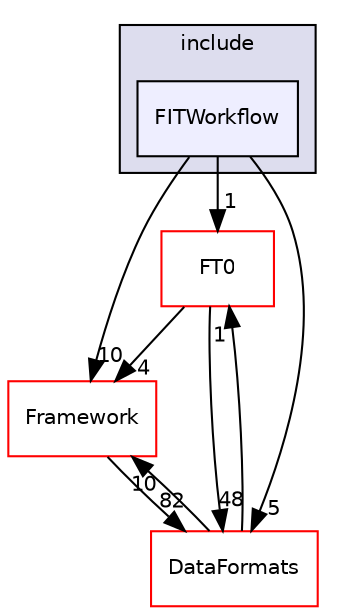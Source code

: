 digraph "/home/travis/build/AliceO2Group/AliceO2/Detectors/FIT/workflow/include/FITWorkflow" {
  bgcolor=transparent;
  compound=true
  node [ fontsize="10", fontname="Helvetica"];
  edge [ labelfontsize="10", labelfontname="Helvetica"];
  subgraph clusterdir_821e2ae7ea1fb320b002238173d2a934 {
    graph [ bgcolor="#ddddee", pencolor="black", label="include" fontname="Helvetica", fontsize="10", URL="dir_821e2ae7ea1fb320b002238173d2a934.html"]
  dir_de8e345c8337811d6b8b6469e5a5270c [shape=box, label="FITWorkflow", style="filled", fillcolor="#eeeeff", pencolor="black", URL="dir_de8e345c8337811d6b8b6469e5a5270c.html"];
  }
  dir_732f729910dd598014f768fa2866f334 [shape=box label="FT0" color="red" URL="dir_732f729910dd598014f768fa2866f334.html"];
  dir_bcbb2cf9a3d3d83e5515c82071a07177 [shape=box label="Framework" color="red" URL="dir_bcbb2cf9a3d3d83e5515c82071a07177.html"];
  dir_2171f7ec022c5423887b07c69b2f5b48 [shape=box label="DataFormats" color="red" URL="dir_2171f7ec022c5423887b07c69b2f5b48.html"];
  dir_de8e345c8337811d6b8b6469e5a5270c->dir_732f729910dd598014f768fa2866f334 [headlabel="1", labeldistance=1.5 headhref="dir_000391_000286.html"];
  dir_de8e345c8337811d6b8b6469e5a5270c->dir_bcbb2cf9a3d3d83e5515c82071a07177 [headlabel="10", labeldistance=1.5 headhref="dir_000391_000013.html"];
  dir_de8e345c8337811d6b8b6469e5a5270c->dir_2171f7ec022c5423887b07c69b2f5b48 [headlabel="5", labeldistance=1.5 headhref="dir_000391_000076.html"];
  dir_732f729910dd598014f768fa2866f334->dir_bcbb2cf9a3d3d83e5515c82071a07177 [headlabel="4", labeldistance=1.5 headhref="dir_000286_000013.html"];
  dir_732f729910dd598014f768fa2866f334->dir_2171f7ec022c5423887b07c69b2f5b48 [headlabel="48", labeldistance=1.5 headhref="dir_000286_000076.html"];
  dir_bcbb2cf9a3d3d83e5515c82071a07177->dir_2171f7ec022c5423887b07c69b2f5b48 [headlabel="82", labeldistance=1.5 headhref="dir_000013_000076.html"];
  dir_2171f7ec022c5423887b07c69b2f5b48->dir_732f729910dd598014f768fa2866f334 [headlabel="1", labeldistance=1.5 headhref="dir_000076_000286.html"];
  dir_2171f7ec022c5423887b07c69b2f5b48->dir_bcbb2cf9a3d3d83e5515c82071a07177 [headlabel="10", labeldistance=1.5 headhref="dir_000076_000013.html"];
}
